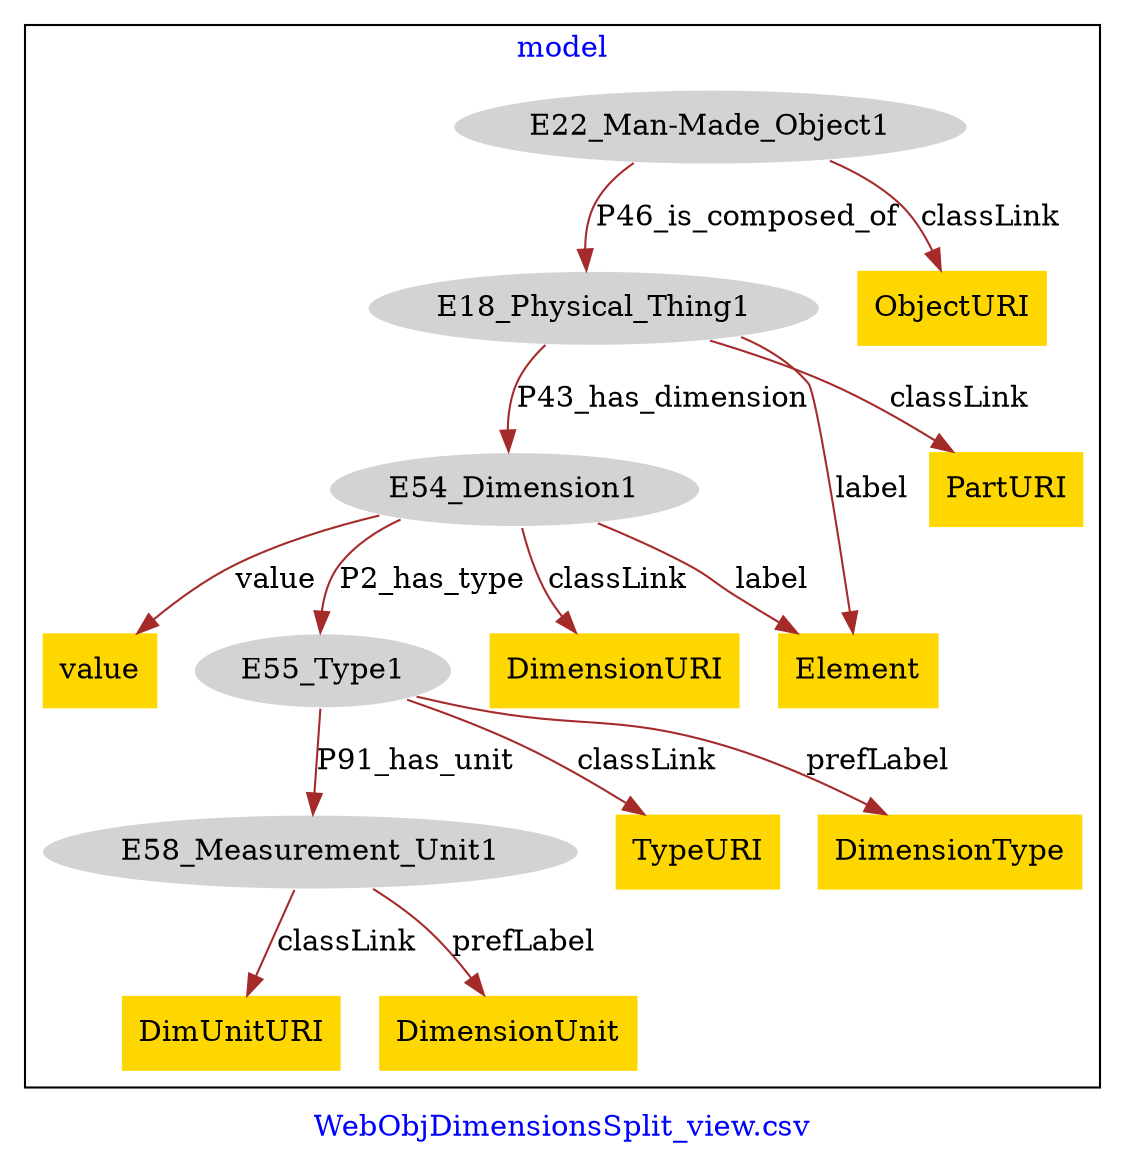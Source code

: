digraph n0 {
fontcolor="blue"
remincross="true"
label="WebObjDimensionsSplit_view.csv"
subgraph cluster {
label="model"
n2[style="filled",color="white",fillcolor="lightgray",label="E18_Physical_Thing1"];
n3[style="filled",color="white",fillcolor="lightgray",label="E54_Dimension1"];
n4[style="filled",color="white",fillcolor="lightgray",label="E22_Man-Made_Object1"];
n5[style="filled",color="white",fillcolor="lightgray",label="E55_Type1"];
n6[style="filled",color="white",fillcolor="lightgray",label="E58_Measurement_Unit1"];
n7[shape="plaintext",style="filled",fillcolor="gold",label="DimensionURI"];
n8[shape="plaintext",style="filled",fillcolor="gold",label="TypeURI"];
n9[shape="plaintext",style="filled",fillcolor="gold",label="Element"];
n10[shape="plaintext",style="filled",fillcolor="gold",label="ObjectURI"];
n11[shape="plaintext",style="filled",fillcolor="gold",label="value"];
n12[shape="plaintext",style="filled",fillcolor="gold",label="DimUnitURI"];
n13[shape="plaintext",style="filled",fillcolor="gold",label="DimensionUnit"];
n14[shape="plaintext",style="filled",fillcolor="gold",label="DimensionType"];
n15[shape="plaintext",style="filled",fillcolor="gold",label="PartURI"];
}
n2 -> n3[color="brown",fontcolor="black",label="P43_has_dimension"]
n4 -> n2[color="brown",fontcolor="black",label="P46_is_composed_of"]
n3 -> n5[color="brown",fontcolor="black",label="P2_has_type"]
n5 -> n6[color="brown",fontcolor="black",label="P91_has_unit"]
n3 -> n7[color="brown",fontcolor="black",label="classLink"]
n5 -> n8[color="brown",fontcolor="black",label="classLink"]
n3 -> n9[color="brown",fontcolor="black",label="label"]
n4 -> n10[color="brown",fontcolor="black",label="classLink"]
n3 -> n11[color="brown",fontcolor="black",label="value"]
n6 -> n12[color="brown",fontcolor="black",label="classLink"]
n6 -> n13[color="brown",fontcolor="black",label="prefLabel"]
n5 -> n14[color="brown",fontcolor="black",label="prefLabel"]
n2 -> n15[color="brown",fontcolor="black",label="classLink"]
n2 -> n9[color="brown",fontcolor="black",label="label"]
}
